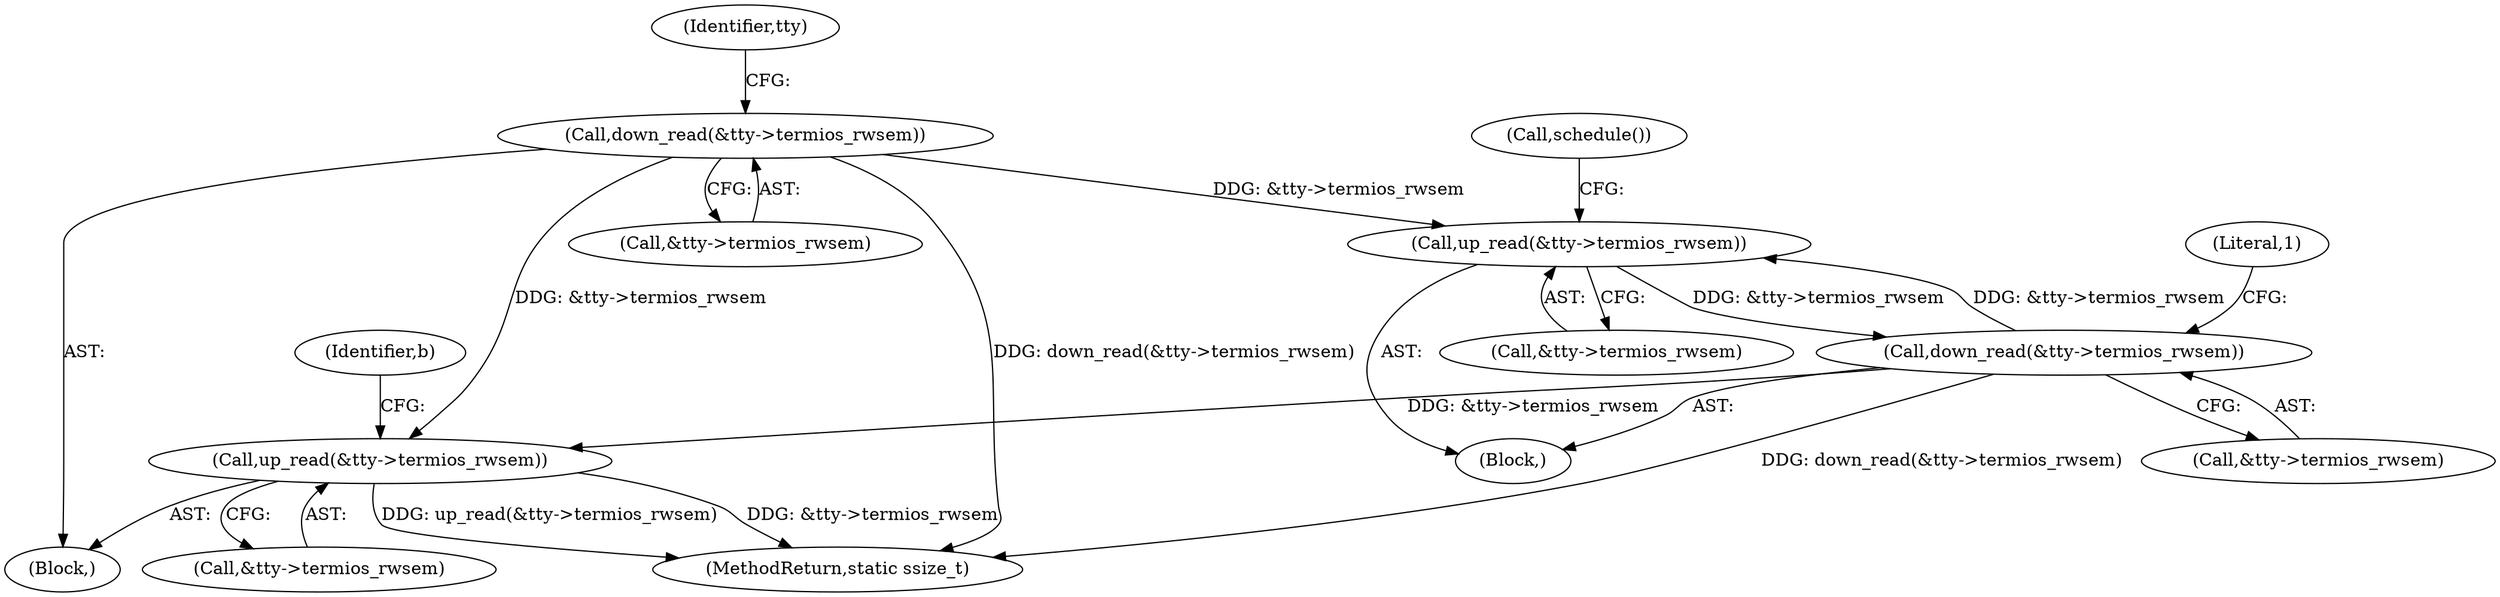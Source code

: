 digraph "0_linux_4291086b1f081b869c6d79e5b7441633dc3ace00@API" {
"1000317" [label="(Call,up_read(&tty->termios_rwsem))"];
"1000140" [label="(Call,down_read(&tty->termios_rwsem))"];
"1000323" [label="(Call,down_read(&tty->termios_rwsem))"];
"1000317" [label="(Call,up_read(&tty->termios_rwsem))"];
"1000354" [label="(Call,up_read(&tty->termios_rwsem))"];
"1000368" [label="(MethodReturn,static ssize_t)"];
"1000324" [label="(Call,&tty->termios_rwsem)"];
"1000318" [label="(Call,&tty->termios_rwsem)"];
"1000322" [label="(Call,schedule())"];
"1000141" [label="(Call,&tty->termios_rwsem)"];
"1000140" [label="(Call,down_read(&tty->termios_rwsem))"];
"1000355" [label="(Call,&tty->termios_rwsem)"];
"1000362" [label="(Identifier,b)"];
"1000146" [label="(Identifier,tty)"];
"1000156" [label="(Block,)"];
"1000155" [label="(Literal,1)"];
"1000323" [label="(Call,down_read(&tty->termios_rwsem))"];
"1000317" [label="(Call,up_read(&tty->termios_rwsem))"];
"1000354" [label="(Call,up_read(&tty->termios_rwsem))"];
"1000107" [label="(Block,)"];
"1000317" -> "1000156"  [label="AST: "];
"1000317" -> "1000318"  [label="CFG: "];
"1000318" -> "1000317"  [label="AST: "];
"1000322" -> "1000317"  [label="CFG: "];
"1000140" -> "1000317"  [label="DDG: &tty->termios_rwsem"];
"1000323" -> "1000317"  [label="DDG: &tty->termios_rwsem"];
"1000317" -> "1000323"  [label="DDG: &tty->termios_rwsem"];
"1000140" -> "1000107"  [label="AST: "];
"1000140" -> "1000141"  [label="CFG: "];
"1000141" -> "1000140"  [label="AST: "];
"1000146" -> "1000140"  [label="CFG: "];
"1000140" -> "1000368"  [label="DDG: down_read(&tty->termios_rwsem)"];
"1000140" -> "1000354"  [label="DDG: &tty->termios_rwsem"];
"1000323" -> "1000156"  [label="AST: "];
"1000323" -> "1000324"  [label="CFG: "];
"1000324" -> "1000323"  [label="AST: "];
"1000155" -> "1000323"  [label="CFG: "];
"1000323" -> "1000368"  [label="DDG: down_read(&tty->termios_rwsem)"];
"1000323" -> "1000354"  [label="DDG: &tty->termios_rwsem"];
"1000354" -> "1000107"  [label="AST: "];
"1000354" -> "1000355"  [label="CFG: "];
"1000355" -> "1000354"  [label="AST: "];
"1000362" -> "1000354"  [label="CFG: "];
"1000354" -> "1000368"  [label="DDG: up_read(&tty->termios_rwsem)"];
"1000354" -> "1000368"  [label="DDG: &tty->termios_rwsem"];
}
